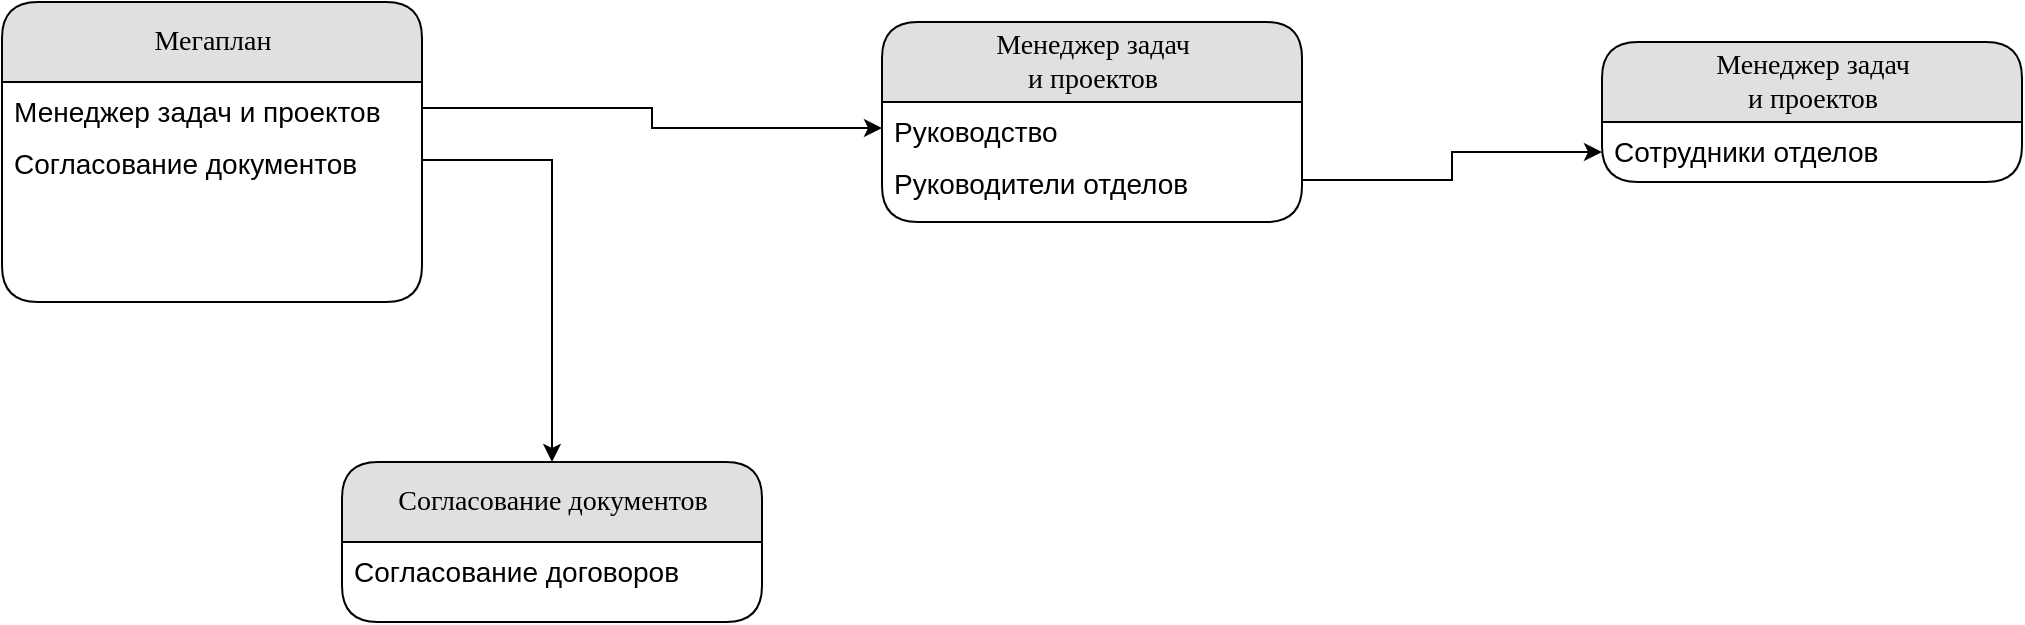 <mxfile version="13.9.9" type="device"><diagram name="Page-1" id="b520641d-4fe3-3701-9064-5fc419738815"><mxGraphModel dx="1326" dy="816" grid="1" gridSize="10" guides="1" tooltips="1" connect="1" arrows="1" fold="1" page="1" pageScale="1" pageWidth="1169" pageHeight="827" background="#ffffff" math="0" shadow="0"><root><mxCell id="0"/><mxCell id="1" parent="0"/><mxCell id="21ea969265ad0168-6" value="&lt;font style=&quot;font-size: 14px&quot;&gt;Менеджер задач&lt;br&gt;&amp;nbsp;и проектов&amp;nbsp;&lt;/font&gt;" style="swimlane;html=1;fontStyle=0;childLayout=stackLayout;horizontal=1;startSize=40;fillColor=#e0e0e0;horizontalStack=0;resizeParent=1;resizeLast=0;collapsible=1;marginBottom=0;swimlaneFillColor=#ffffff;align=center;rounded=1;shadow=0;comic=0;labelBackgroundColor=none;strokeWidth=1;fontFamily=Verdana;fontSize=12" parent="1" vertex="1"><mxGeometry x="520" y="40" width="210" height="100" as="geometry"/></mxCell><mxCell id="21ea969265ad0168-7" value="&lt;font style=&quot;font-size: 14px&quot;&gt;Руководство&lt;/font&gt;" style="text;html=1;strokeColor=none;fillColor=none;spacingLeft=4;spacingRight=4;whiteSpace=wrap;overflow=hidden;rotatable=0;points=[[0,0.5],[1,0.5]];portConstraint=eastwest;" parent="21ea969265ad0168-6" vertex="1"><mxGeometry y="40" width="210" height="26" as="geometry"/></mxCell><mxCell id="21ea969265ad0168-8" value="&lt;font style=&quot;font-size: 14px&quot;&gt;Руководители отделов&lt;/font&gt;" style="text;html=1;strokeColor=none;fillColor=none;spacingLeft=4;spacingRight=4;whiteSpace=wrap;overflow=hidden;rotatable=0;points=[[0,0.5],[1,0.5]];portConstraint=eastwest;" parent="21ea969265ad0168-6" vertex="1"><mxGeometry y="66" width="210" height="26" as="geometry"/></mxCell><mxCell id="X5cj7UjG-7C0hL2hiFDo-1" value="&lt;span style=&quot;font-size: 14px&quot;&gt;Мегаплан&lt;/span&gt;" style="swimlane;html=1;fontStyle=0;childLayout=stackLayout;horizontal=1;startSize=40;fillColor=#e0e0e0;horizontalStack=0;resizeParent=1;resizeLast=0;collapsible=1;marginBottom=0;swimlaneFillColor=#ffffff;align=center;rounded=1;shadow=0;comic=0;labelBackgroundColor=none;strokeWidth=1;fontFamily=Verdana;fontSize=12" parent="1" vertex="1"><mxGeometry x="80" y="30" width="210" height="150" as="geometry"/></mxCell><mxCell id="X5cj7UjG-7C0hL2hiFDo-2" value="&lt;font style=&quot;font-size: 14px&quot;&gt;Менеджер задач и проектов&lt;/font&gt;" style="text;html=1;strokeColor=none;fillColor=none;spacingLeft=4;spacingRight=4;whiteSpace=wrap;overflow=hidden;rotatable=0;points=[[0,0.5],[1,0.5]];portConstraint=eastwest;" parent="X5cj7UjG-7C0hL2hiFDo-1" vertex="1"><mxGeometry y="40" width="210" height="26" as="geometry"/></mxCell><mxCell id="X5cj7UjG-7C0hL2hiFDo-6" value="&lt;font style=&quot;font-size: 14px&quot;&gt;Согласование документов&lt;/font&gt;" style="text;html=1;strokeColor=none;fillColor=none;spacingLeft=4;spacingRight=4;whiteSpace=wrap;overflow=hidden;rotatable=0;points=[[0,0.5],[1,0.5]];portConstraint=eastwest;" parent="X5cj7UjG-7C0hL2hiFDo-1" vertex="1"><mxGeometry y="66" width="210" height="26" as="geometry"/></mxCell><mxCell id="X5cj7UjG-7C0hL2hiFDo-18" style="edgeStyle=orthogonalEdgeStyle;rounded=0;orthogonalLoop=1;jettySize=auto;html=1;" parent="1" source="X5cj7UjG-7C0hL2hiFDo-2" target="21ea969265ad0168-7" edge="1"><mxGeometry relative="1" as="geometry"/></mxCell><mxCell id="X5cj7UjG-7C0hL2hiFDo-19" value="&lt;font style=&quot;font-size: 14px&quot;&gt;Менеджер задач&lt;br&gt;&amp;nbsp;и проектов&amp;nbsp;&lt;/font&gt;" style="swimlane;html=1;fontStyle=0;childLayout=stackLayout;horizontal=1;startSize=40;fillColor=#e0e0e0;horizontalStack=0;resizeParent=1;resizeLast=0;collapsible=1;marginBottom=0;swimlaneFillColor=#ffffff;align=center;rounded=1;shadow=0;comic=0;labelBackgroundColor=none;strokeWidth=1;fontFamily=Verdana;fontSize=12" parent="1" vertex="1"><mxGeometry x="880" y="50" width="210" height="70" as="geometry"/></mxCell><mxCell id="X5cj7UjG-7C0hL2hiFDo-20" value="&lt;span style=&quot;font-size: 14px&quot;&gt;Сотрудники отделов&lt;/span&gt;" style="text;html=1;strokeColor=none;fillColor=none;spacingLeft=4;spacingRight=4;whiteSpace=wrap;overflow=hidden;rotatable=0;points=[[0,0.5],[1,0.5]];portConstraint=eastwest;" parent="X5cj7UjG-7C0hL2hiFDo-19" vertex="1"><mxGeometry y="40" width="210" height="30" as="geometry"/></mxCell><mxCell id="X5cj7UjG-7C0hL2hiFDo-34" style="edgeStyle=orthogonalEdgeStyle;rounded=0;orthogonalLoop=1;jettySize=auto;html=1;entryX=0;entryY=0.5;entryDx=0;entryDy=0;" parent="1" source="21ea969265ad0168-8" target="X5cj7UjG-7C0hL2hiFDo-20" edge="1"><mxGeometry relative="1" as="geometry"/></mxCell><mxCell id="X5cj7UjG-7C0hL2hiFDo-37" value="&lt;span style=&quot;font-size: 14px&quot;&gt;Согласование документов&lt;/span&gt;" style="swimlane;html=1;fontStyle=0;childLayout=stackLayout;horizontal=1;startSize=40;fillColor=#e0e0e0;horizontalStack=0;resizeParent=1;resizeLast=0;collapsible=1;marginBottom=0;swimlaneFillColor=#ffffff;align=center;rounded=1;shadow=0;comic=0;labelBackgroundColor=none;strokeWidth=1;fontFamily=Verdana;fontSize=12" parent="1" vertex="1"><mxGeometry x="250" y="260" width="210" height="80" as="geometry"/></mxCell><mxCell id="X5cj7UjG-7C0hL2hiFDo-38" value="&lt;span style=&quot;font-size: 14px&quot;&gt;Согласование договоров&lt;/span&gt;" style="text;html=1;strokeColor=none;fillColor=none;spacingLeft=4;spacingRight=4;whiteSpace=wrap;overflow=hidden;rotatable=0;points=[[0,0.5],[1,0.5]];portConstraint=eastwest;" parent="X5cj7UjG-7C0hL2hiFDo-37" vertex="1"><mxGeometry y="40" width="210" height="30" as="geometry"/></mxCell><mxCell id="PCvHMUNRK-2mRtIbinjd-2" style="edgeStyle=orthogonalEdgeStyle;rounded=0;orthogonalLoop=1;jettySize=auto;html=1;entryX=0.5;entryY=0;entryDx=0;entryDy=0;" edge="1" parent="1" source="X5cj7UjG-7C0hL2hiFDo-6" target="X5cj7UjG-7C0hL2hiFDo-37"><mxGeometry relative="1" as="geometry"/></mxCell></root></mxGraphModel></diagram></mxfile>